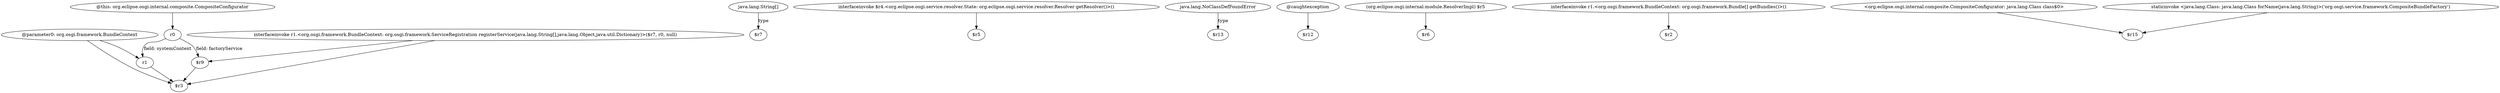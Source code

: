 digraph g {
0[label="@this: org.eclipse.osgi.internal.composite.CompositeConfigurator"]
1[label="r0"]
0->1[label=""]
2[label="java.lang.String[]"]
3[label="$r7"]
2->3[label="type"]
4[label="interfaceinvoke $r4.<org.eclipse.osgi.service.resolver.State: org.eclipse.osgi.service.resolver.Resolver getResolver()>()"]
5[label="$r5"]
4->5[label=""]
6[label="java.lang.NoClassDefFoundError"]
7[label="$r13"]
6->7[label="type"]
8[label="@parameter0: org.osgi.framework.BundleContext"]
9[label="r1"]
8->9[label=""]
10[label="$r9"]
1->10[label="field: factoryService"]
11[label="$r3"]
9->11[label=""]
1->9[label="field: systemContext"]
12[label="interfaceinvoke r1.<org.osgi.framework.BundleContext: org.osgi.framework.ServiceRegistration registerService(java.lang.String[],java.lang.Object,java.util.Dictionary)>($r7, r0, null)"]
12->10[label=""]
8->11[label=""]
13[label="@caughtexception"]
14[label="$r12"]
13->14[label=""]
15[label="(org.eclipse.osgi.internal.module.ResolverImpl) $r5"]
16[label="$r6"]
15->16[label=""]
17[label="interfaceinvoke r1.<org.osgi.framework.BundleContext: org.osgi.framework.Bundle[] getBundles()>()"]
18[label="$r2"]
17->18[label=""]
10->11[label=""]
19[label="<org.eclipse.osgi.internal.composite.CompositeConfigurator: java.lang.Class class$0>"]
20[label="$r15"]
19->20[label=""]
21[label="staticinvoke <java.lang.Class: java.lang.Class forName(java.lang.String)>('org.osgi.service.framework.CompositeBundleFactory')"]
21->20[label=""]
12->11[label=""]
}